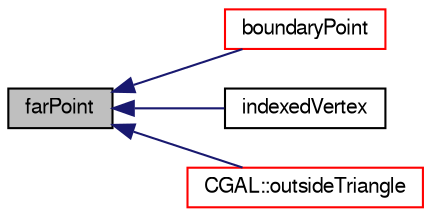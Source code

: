 digraph "farPoint"
{
  bgcolor="transparent";
  edge [fontname="FreeSans",fontsize="10",labelfontname="FreeSans",labelfontsize="10"];
  node [fontname="FreeSans",fontsize="10",shape=record];
  rankdir="LR";
  Node62 [label="farPoint",height=0.2,width=0.4,color="black", fillcolor="grey75", style="filled", fontcolor="black"];
  Node62 -> Node63 [dir="back",color="midnightblue",fontsize="10",style="solid",fontname="FreeSans"];
  Node63 [label="boundaryPoint",height=0.2,width=0.4,color="red",URL="$a31474.html#a2bafe98635273aed2ccf0720f8c28a03",tooltip="Either master or slave of pointPair. "];
  Node62 -> Node70 [dir="back",color="midnightblue",fontsize="10",style="solid",fontname="FreeSans"];
  Node70 [label="indexedVertex",height=0.2,width=0.4,color="black",URL="$a31474.html#a96525bdaca046dce8fd23e590e9879c2"];
  Node62 -> Node67 [dir="back",color="midnightblue",fontsize="10",style="solid",fontname="FreeSans"];
  Node67 [label="CGAL::outsideTriangle",height=0.2,width=0.4,color="red",URL="$a21190.html#a027305b1a258485626ff91d4c7c7e525"];
}
